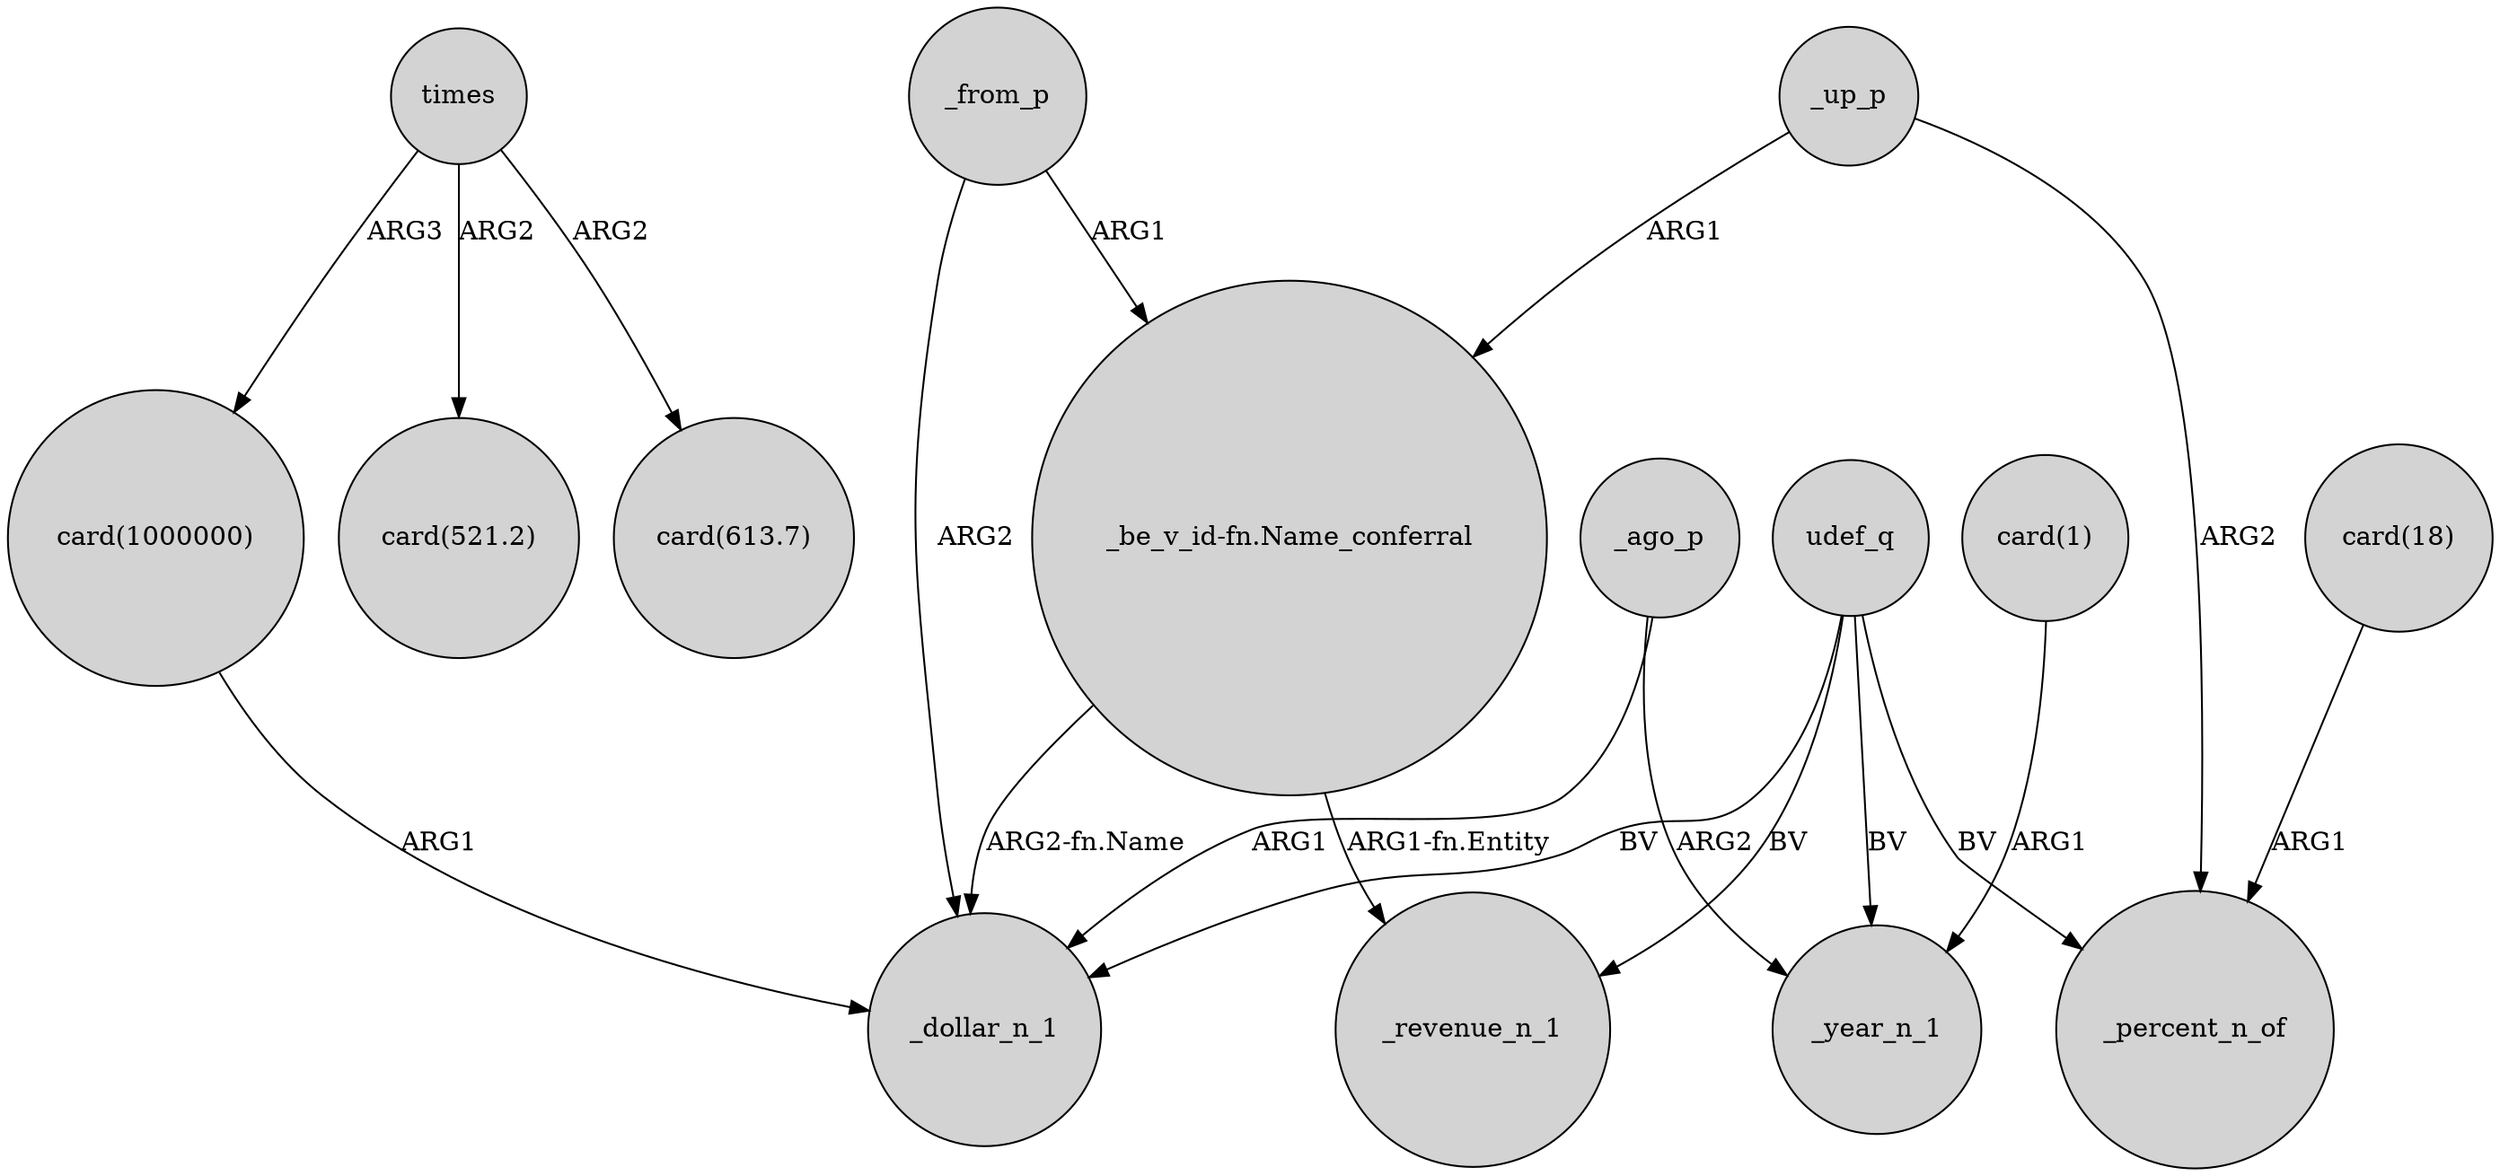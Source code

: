 digraph {
	node [shape=circle style=filled]
	times -> "card(1000000)" [label=ARG3]
	_from_p -> "_be_v_id-fn.Name_conferral" [label=ARG1]
	times -> "card(521.2)" [label=ARG2]
	udef_q -> _percent_n_of [label=BV]
	udef_q -> _year_n_1 [label=BV]
	"_be_v_id-fn.Name_conferral" -> _revenue_n_1 [label="ARG1-fn.Entity"]
	_up_p -> "_be_v_id-fn.Name_conferral" [label=ARG1]
	_up_p -> _percent_n_of [label=ARG2]
	_ago_p -> _dollar_n_1 [label=ARG1]
	udef_q -> _dollar_n_1 [label=BV]
	times -> "card(613.7)" [label=ARG2]
	"card(1000000)" -> _dollar_n_1 [label=ARG1]
	udef_q -> _revenue_n_1 [label=BV]
	"card(1)" -> _year_n_1 [label=ARG1]
	"_be_v_id-fn.Name_conferral" -> _dollar_n_1 [label="ARG2-fn.Name"]
	"card(18)" -> _percent_n_of [label=ARG1]
	_from_p -> _dollar_n_1 [label=ARG2]
	_ago_p -> _year_n_1 [label=ARG2]
}
